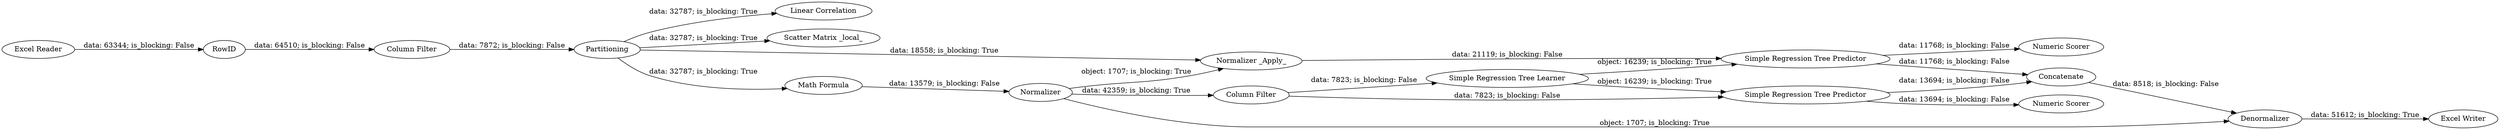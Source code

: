 digraph {
	"-7998799181267729616_3" [label=Partitioning]
	"-7998799181267729616_4" [label="Simple Regression Tree Learner"]
	"-7998799181267729616_35" [label=RowID]
	"-7998799181267729616_42" [label="Column Filter"]
	"-7998799181267729616_28" [label="Simple Regression Tree Predictor"]
	"-7998799181267729616_39" [label="Numeric Scorer"]
	"-7998799181267729616_26" [label="Excel Writer"]
	"-7998799181267729616_40" [label="Linear Correlation"]
	"-7998799181267729616_37" [label=Denormalizer]
	"-7998799181267729616_29" [label="Numeric Scorer"]
	"-7998799181267729616_24" [label="Excel Reader"]
	"-7998799181267729616_34" [label="Column Filter"]
	"-7998799181267729616_27" [label=Concatenate]
	"-7998799181267729616_32" [label="Scatter Matrix _local_"]
	"-7998799181267729616_41" [label="Math Formula"]
	"-7998799181267729616_36" [label="Normalizer _Apply_"]
	"-7998799181267729616_38" [label="Simple Regression Tree Predictor"]
	"-7998799181267729616_33" [label=Normalizer]
	"-7998799181267729616_4" -> "-7998799181267729616_28" [label="object: 16239; is_blocking: True"]
	"-7998799181267729616_42" -> "-7998799181267729616_4" [label="data: 7823; is_blocking: False"]
	"-7998799181267729616_3" -> "-7998799181267729616_32" [label="data: 32787; is_blocking: True"]
	"-7998799181267729616_41" -> "-7998799181267729616_33" [label="data: 13579; is_blocking: False"]
	"-7998799181267729616_42" -> "-7998799181267729616_28" [label="data: 7823; is_blocking: False"]
	"-7998799181267729616_28" -> "-7998799181267729616_29" [label="data: 13694; is_blocking: False"]
	"-7998799181267729616_33" -> "-7998799181267729616_36" [label="object: 1707; is_blocking: True"]
	"-7998799181267729616_33" -> "-7998799181267729616_37" [label="object: 1707; is_blocking: True"]
	"-7998799181267729616_34" -> "-7998799181267729616_3" [label="data: 7872; is_blocking: False"]
	"-7998799181267729616_24" -> "-7998799181267729616_35" [label="data: 63344; is_blocking: False"]
	"-7998799181267729616_3" -> "-7998799181267729616_36" [label="data: 18558; is_blocking: True"]
	"-7998799181267729616_27" -> "-7998799181267729616_37" [label="data: 8518; is_blocking: False"]
	"-7998799181267729616_3" -> "-7998799181267729616_41" [label="data: 32787; is_blocking: True"]
	"-7998799181267729616_33" -> "-7998799181267729616_42" [label="data: 42359; is_blocking: True"]
	"-7998799181267729616_38" -> "-7998799181267729616_39" [label="data: 11768; is_blocking: False"]
	"-7998799181267729616_4" -> "-7998799181267729616_38" [label="object: 16239; is_blocking: True"]
	"-7998799181267729616_28" -> "-7998799181267729616_27" [label="data: 13694; is_blocking: False"]
	"-7998799181267729616_35" -> "-7998799181267729616_34" [label="data: 64510; is_blocking: False"]
	"-7998799181267729616_37" -> "-7998799181267729616_26" [label="data: 51612; is_blocking: True"]
	"-7998799181267729616_3" -> "-7998799181267729616_40" [label="data: 32787; is_blocking: True"]
	"-7998799181267729616_38" -> "-7998799181267729616_27" [label="data: 11768; is_blocking: False"]
	"-7998799181267729616_36" -> "-7998799181267729616_38" [label="data: 21119; is_blocking: False"]
	rankdir=LR
}
